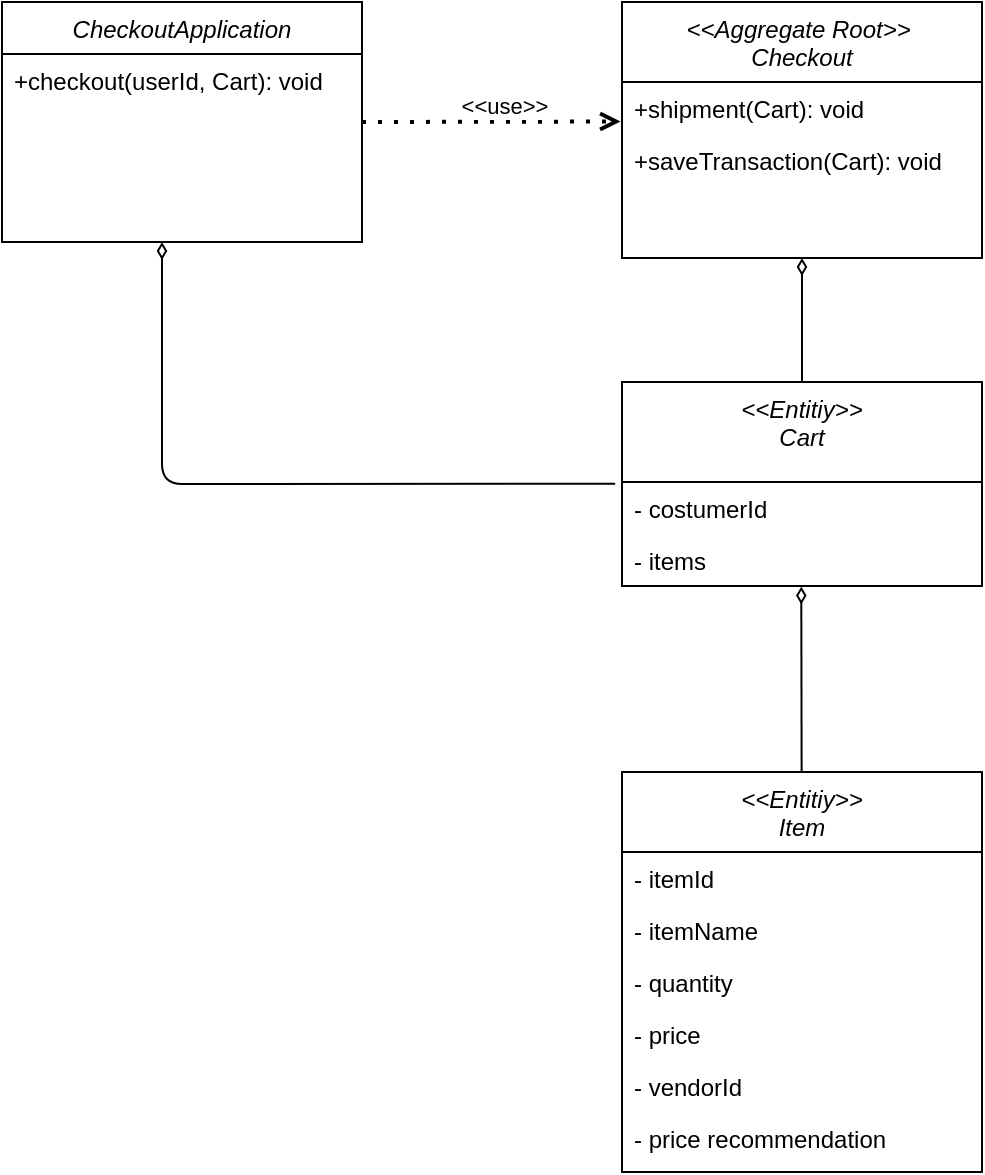 <mxfile version="14.5.7" type="device"><diagram id="C5RBs43oDa-KdzZeNtuy" name="Page-1"><mxGraphModel dx="981" dy="526" grid="1" gridSize="10" guides="1" tooltips="1" connect="1" arrows="1" fold="1" page="1" pageScale="1" pageWidth="827" pageHeight="1169" math="0" shadow="0"><root><mxCell id="WIyWlLk6GJQsqaUBKTNV-0"/><mxCell id="WIyWlLk6GJQsqaUBKTNV-1" parent="WIyWlLk6GJQsqaUBKTNV-0"/><mxCell id="zkfFHV4jXpPFQw0GAbJ--0" value="CheckoutApplication" style="swimlane;fontStyle=2;align=center;verticalAlign=top;childLayout=stackLayout;horizontal=1;startSize=26;horizontalStack=0;resizeParent=1;resizeLast=0;collapsible=1;marginBottom=0;rounded=0;shadow=0;strokeWidth=1;" parent="WIyWlLk6GJQsqaUBKTNV-1" vertex="1"><mxGeometry x="180" y="100" width="180" height="120" as="geometry"><mxRectangle x="230" y="140" width="160" height="26" as="alternateBounds"/></mxGeometry></mxCell><mxCell id="zkfFHV4jXpPFQw0GAbJ--1" value="+checkout(userId, Cart): void&#10;" style="text;align=left;verticalAlign=top;spacingLeft=4;spacingRight=4;overflow=hidden;rotatable=0;points=[[0,0.5],[1,0.5]];portConstraint=eastwest;" parent="zkfFHV4jXpPFQw0GAbJ--0" vertex="1"><mxGeometry y="26" width="180" height="26" as="geometry"/></mxCell><mxCell id="877tXYElhzsfoDT-3bRv-0" value="&lt;&lt;Entitiy&gt;&gt;&#10;Cart" style="swimlane;fontStyle=2;align=center;verticalAlign=top;childLayout=stackLayout;horizontal=1;startSize=50;horizontalStack=0;resizeParent=1;resizeLast=0;collapsible=1;marginBottom=0;rounded=0;shadow=0;strokeWidth=1;" parent="WIyWlLk6GJQsqaUBKTNV-1" vertex="1"><mxGeometry x="490" y="290" width="180" height="102" as="geometry"><mxRectangle x="230" y="140" width="160" height="26" as="alternateBounds"/></mxGeometry></mxCell><mxCell id="877tXYElhzsfoDT-3bRv-1" value="- costumerId" style="text;align=left;verticalAlign=top;spacingLeft=4;spacingRight=4;overflow=hidden;rotatable=0;points=[[0,0.5],[1,0.5]];portConstraint=eastwest;" parent="877tXYElhzsfoDT-3bRv-0" vertex="1"><mxGeometry y="50" width="180" height="26" as="geometry"/></mxCell><mxCell id="877tXYElhzsfoDT-3bRv-2" value="- items" style="text;align=left;verticalAlign=top;spacingLeft=4;spacingRight=4;overflow=hidden;rotatable=0;points=[[0,0.5],[1,0.5]];portConstraint=eastwest;rounded=0;shadow=0;html=0;" parent="877tXYElhzsfoDT-3bRv-0" vertex="1"><mxGeometry y="76" width="180" height="26" as="geometry"/></mxCell><mxCell id="877tXYElhzsfoDT-3bRv-4" value="&lt;&lt;Entitiy&gt;&gt;&#10;Item" style="swimlane;fontStyle=2;align=center;verticalAlign=top;childLayout=stackLayout;horizontal=1;startSize=40;horizontalStack=0;resizeParent=1;resizeLast=0;collapsible=1;marginBottom=0;rounded=0;shadow=0;strokeWidth=1;" parent="WIyWlLk6GJQsqaUBKTNV-1" vertex="1"><mxGeometry x="490" y="485" width="180" height="200" as="geometry"><mxRectangle x="230" y="140" width="160" height="26" as="alternateBounds"/></mxGeometry></mxCell><mxCell id="877tXYElhzsfoDT-3bRv-6" value="- itemId" style="text;align=left;verticalAlign=top;spacingLeft=4;spacingRight=4;overflow=hidden;rotatable=0;points=[[0,0.5],[1,0.5]];portConstraint=eastwest;rounded=0;shadow=0;html=0;" parent="877tXYElhzsfoDT-3bRv-4" vertex="1"><mxGeometry y="40" width="180" height="26" as="geometry"/></mxCell><mxCell id="877tXYElhzsfoDT-3bRv-7" value="- itemName" style="text;align=left;verticalAlign=top;spacingLeft=4;spacingRight=4;overflow=hidden;rotatable=0;points=[[0,0.5],[1,0.5]];portConstraint=eastwest;rounded=0;shadow=0;html=0;" parent="877tXYElhzsfoDT-3bRv-4" vertex="1"><mxGeometry y="66" width="180" height="26" as="geometry"/></mxCell><mxCell id="877tXYElhzsfoDT-3bRv-5" value="- quantity " style="text;align=left;verticalAlign=top;spacingLeft=4;spacingRight=4;overflow=hidden;rotatable=0;points=[[0,0.5],[1,0.5]];portConstraint=eastwest;" parent="877tXYElhzsfoDT-3bRv-4" vertex="1"><mxGeometry y="92" width="180" height="26" as="geometry"/></mxCell><mxCell id="877tXYElhzsfoDT-3bRv-8" value="- price" style="text;align=left;verticalAlign=top;spacingLeft=4;spacingRight=4;overflow=hidden;rotatable=0;points=[[0,0.5],[1,0.5]];portConstraint=eastwest;" parent="877tXYElhzsfoDT-3bRv-4" vertex="1"><mxGeometry y="118" width="180" height="26" as="geometry"/></mxCell><mxCell id="877tXYElhzsfoDT-3bRv-9" value="- vendorId" style="text;align=left;verticalAlign=top;spacingLeft=4;spacingRight=4;overflow=hidden;rotatable=0;points=[[0,0.5],[1,0.5]];portConstraint=eastwest;" parent="877tXYElhzsfoDT-3bRv-4" vertex="1"><mxGeometry y="144" width="180" height="26" as="geometry"/></mxCell><mxCell id="877tXYElhzsfoDT-3bRv-10" value="- price recommendation" style="text;align=left;verticalAlign=top;spacingLeft=4;spacingRight=4;overflow=hidden;rotatable=0;points=[[0,0.5],[1,0.5]];portConstraint=eastwest;" parent="877tXYElhzsfoDT-3bRv-4" vertex="1"><mxGeometry y="170" width="180" height="26" as="geometry"/></mxCell><mxCell id="877tXYElhzsfoDT-3bRv-11" value="" style="endArrow=diamondThin;html=1;entryX=0.498;entryY=1.012;entryDx=0;entryDy=0;entryPerimeter=0;startArrow=none;startFill=0;endFill=0;" parent="WIyWlLk6GJQsqaUBKTNV-1" source="877tXYElhzsfoDT-3bRv-4" target="877tXYElhzsfoDT-3bRv-2" edge="1"><mxGeometry width="50" height="50" relative="1" as="geometry"><mxPoint x="110" y="280" as="sourcePoint"/><mxPoint x="160" y="230" as="targetPoint"/></mxGeometry></mxCell><mxCell id="877tXYElhzsfoDT-3bRv-13" value="" style="endArrow=diamondThin;html=1;entryX=0.5;entryY=1;entryDx=0;entryDy=0;exitX=0.5;exitY=0;exitDx=0;exitDy=0;endFill=0;" parent="WIyWlLk6GJQsqaUBKTNV-1" source="877tXYElhzsfoDT-3bRv-0" target="KSdzsoSMwnC7jAa86Msm-2" edge="1"><mxGeometry width="50" height="50" relative="1" as="geometry"><mxPoint x="110" y="280" as="sourcePoint"/><mxPoint x="160" y="230" as="targetPoint"/></mxGeometry></mxCell><mxCell id="KSdzsoSMwnC7jAa86Msm-2" value="&lt;&lt;Aggregate Root&gt;&gt; &#10;Checkout" style="swimlane;fontStyle=2;align=center;verticalAlign=top;childLayout=stackLayout;horizontal=1;startSize=40;horizontalStack=0;resizeParent=1;resizeLast=0;collapsible=1;marginBottom=0;rounded=0;shadow=0;strokeWidth=1;" vertex="1" parent="WIyWlLk6GJQsqaUBKTNV-1"><mxGeometry x="490" y="100" width="180" height="128" as="geometry"><mxRectangle x="230" y="140" width="160" height="26" as="alternateBounds"/></mxGeometry></mxCell><mxCell id="KSdzsoSMwnC7jAa86Msm-4" value="+shipment(Cart): void&#10;" style="text;align=left;verticalAlign=top;spacingLeft=4;spacingRight=4;overflow=hidden;rotatable=0;points=[[0,0.5],[1,0.5]];portConstraint=eastwest;" vertex="1" parent="KSdzsoSMwnC7jAa86Msm-2"><mxGeometry y="40" width="180" height="26" as="geometry"/></mxCell><mxCell id="KSdzsoSMwnC7jAa86Msm-5" value="+saveTransaction(Cart): void&#10;" style="text;align=left;verticalAlign=top;spacingLeft=4;spacingRight=4;overflow=hidden;rotatable=0;points=[[0,0.5],[1,0.5]];portConstraint=eastwest;" vertex="1" parent="KSdzsoSMwnC7jAa86Msm-2"><mxGeometry y="66" width="180" height="26" as="geometry"/></mxCell><mxCell id="KSdzsoSMwnC7jAa86Msm-6" value="" style="endArrow=open;dashed=1;html=1;dashPattern=1 3;strokeWidth=2;entryX=-0.004;entryY=0.76;entryDx=0;entryDy=0;exitX=1;exitY=0.5;exitDx=0;exitDy=0;entryPerimeter=0;endFill=0;" edge="1" parent="WIyWlLk6GJQsqaUBKTNV-1" source="zkfFHV4jXpPFQw0GAbJ--0" target="KSdzsoSMwnC7jAa86Msm-4"><mxGeometry width="50" height="50" relative="1" as="geometry"><mxPoint x="390" y="420" as="sourcePoint"/><mxPoint x="440" y="370" as="targetPoint"/></mxGeometry></mxCell><mxCell id="KSdzsoSMwnC7jAa86Msm-7" value="&amp;lt;&amp;lt;use&amp;gt;&amp;gt;" style="edgeLabel;html=1;align=center;verticalAlign=middle;resizable=0;points=[];" vertex="1" connectable="0" parent="KSdzsoSMwnC7jAa86Msm-6"><mxGeometry x="0.228" relative="1" as="geometry"><mxPoint x="-9.2" y="-7.85" as="offset"/></mxGeometry></mxCell><mxCell id="KSdzsoSMwnC7jAa86Msm-8" value="" style="endArrow=diamondThin;html=1;entryX=0.5;entryY=1;entryDx=0;entryDy=0;exitX=-0.019;exitY=0.034;exitDx=0;exitDy=0;endFill=0;exitPerimeter=0;" edge="1" parent="WIyWlLk6GJQsqaUBKTNV-1" source="877tXYElhzsfoDT-3bRv-1"><mxGeometry width="50" height="50" relative="1" as="geometry"><mxPoint x="260" y="282" as="sourcePoint"/><mxPoint x="260" y="220" as="targetPoint"/><Array as="points"><mxPoint x="260" y="341"/></Array></mxGeometry></mxCell></root></mxGraphModel></diagram></mxfile>